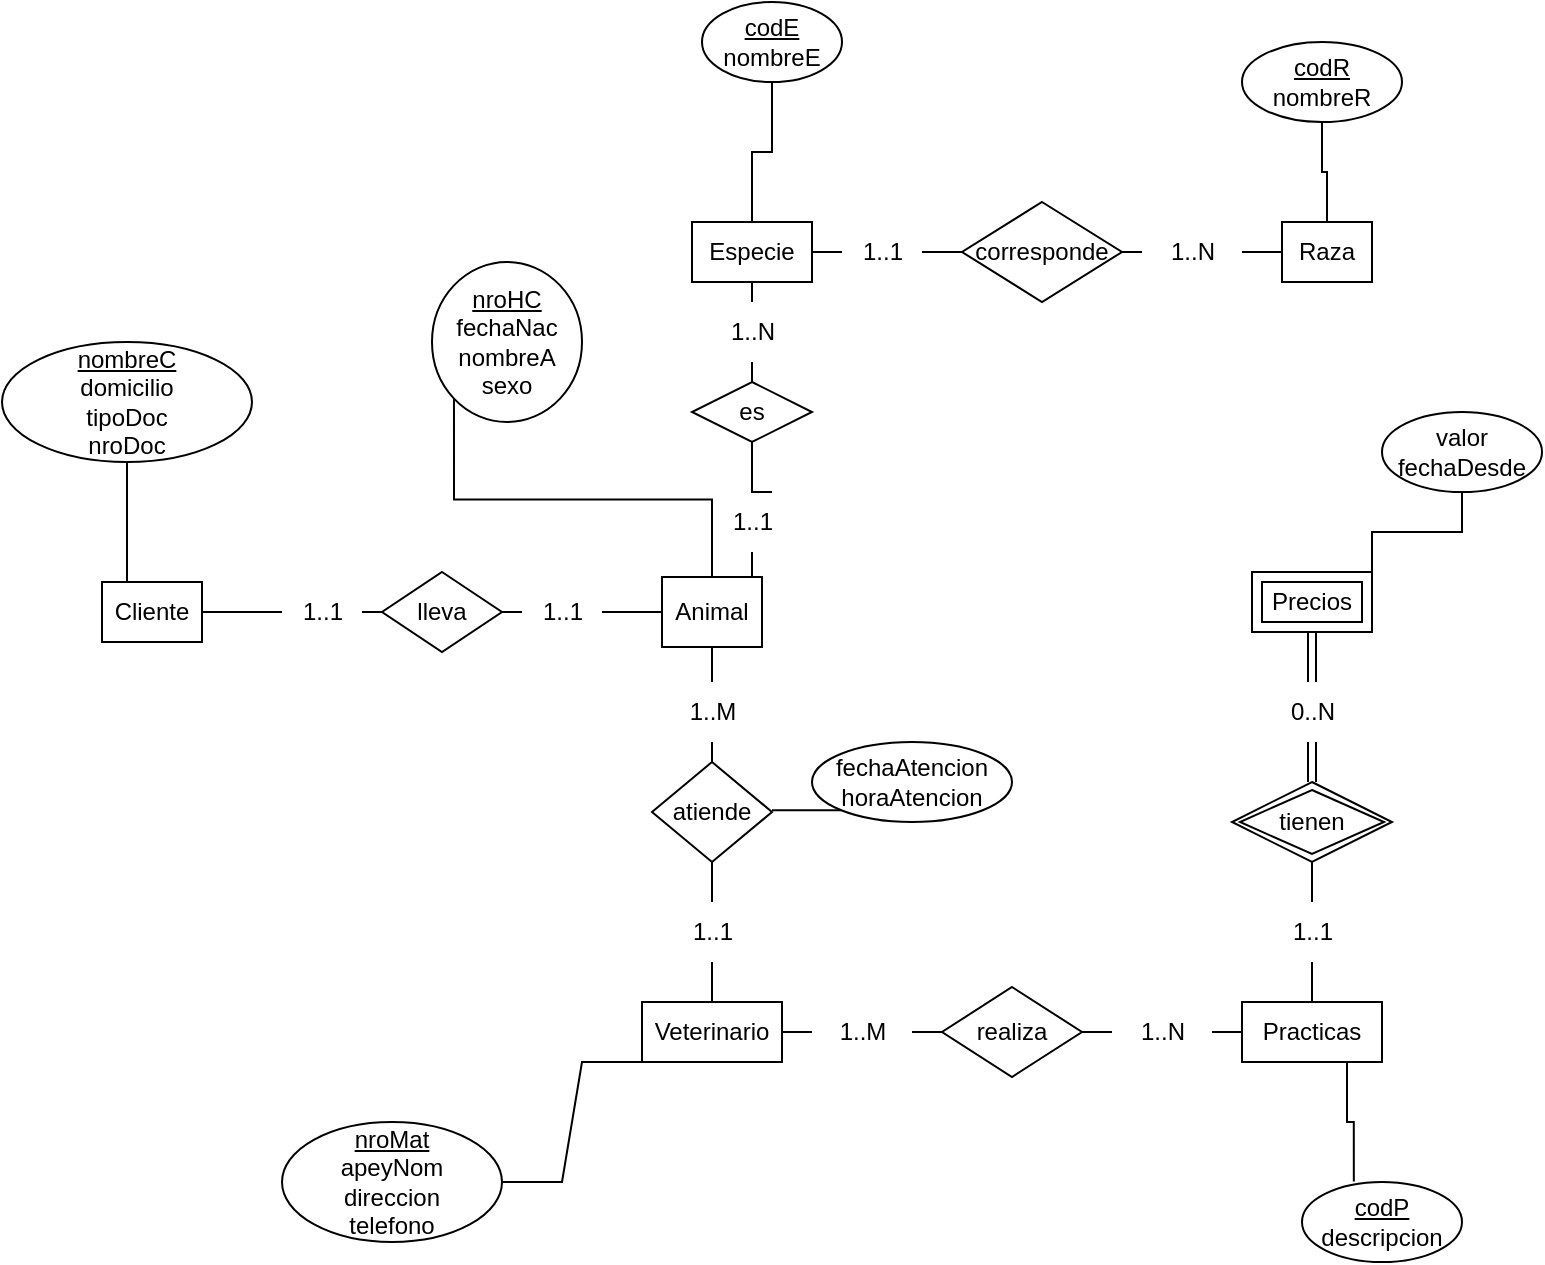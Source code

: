 <mxfile version="21.4.0" type="github">
  <diagram id="R2lEEEUBdFMjLlhIrx00" name="Page-1">
    <mxGraphModel dx="1050" dy="541" grid="1" gridSize="10" guides="1" tooltips="1" connect="1" arrows="1" fold="1" page="1" pageScale="1" pageWidth="850" pageHeight="1100" math="0" shadow="0" extFonts="Permanent Marker^https://fonts.googleapis.com/css?family=Permanent+Marker">
      <root>
        <mxCell id="0" />
        <mxCell id="1" parent="0" />
        <mxCell id="lNpmJh9hG0ic0y7PVuHL-33" style="edgeStyle=orthogonalEdgeStyle;rounded=0;orthogonalLoop=1;jettySize=auto;html=1;exitX=0.25;exitY=0;exitDx=0;exitDy=0;entryX=0.5;entryY=1;entryDx=0;entryDy=0;endArrow=none;endFill=0;" edge="1" parent="1" source="lNpmJh9hG0ic0y7PVuHL-1" target="lNpmJh9hG0ic0y7PVuHL-26">
          <mxGeometry relative="1" as="geometry" />
        </mxCell>
        <mxCell id="lNpmJh9hG0ic0y7PVuHL-1" value="Cliente" style="whiteSpace=wrap;html=1;align=center;" vertex="1" parent="1">
          <mxGeometry x="80" y="380" width="50" height="30" as="geometry" />
        </mxCell>
        <mxCell id="lNpmJh9hG0ic0y7PVuHL-31" style="edgeStyle=orthogonalEdgeStyle;rounded=0;orthogonalLoop=1;jettySize=auto;html=1;exitX=0.75;exitY=1;exitDx=0;exitDy=0;entryX=0.324;entryY=-0.005;entryDx=0;entryDy=0;entryPerimeter=0;endArrow=none;endFill=0;" edge="1" parent="1" source="lNpmJh9hG0ic0y7PVuHL-2" target="lNpmJh9hG0ic0y7PVuHL-30">
          <mxGeometry relative="1" as="geometry" />
        </mxCell>
        <mxCell id="lNpmJh9hG0ic0y7PVuHL-53" style="edgeStyle=orthogonalEdgeStyle;rounded=0;orthogonalLoop=1;jettySize=auto;html=1;exitX=0.5;exitY=0;exitDx=0;exitDy=0;entryX=0.5;entryY=1;entryDx=0;entryDy=0;endArrow=none;endFill=0;" edge="1" parent="1" source="lNpmJh9hG0ic0y7PVuHL-56" target="lNpmJh9hG0ic0y7PVuHL-52">
          <mxGeometry relative="1" as="geometry" />
        </mxCell>
        <mxCell id="lNpmJh9hG0ic0y7PVuHL-2" value="Practicas" style="whiteSpace=wrap;html=1;align=center;" vertex="1" parent="1">
          <mxGeometry x="650" y="590" width="70" height="30" as="geometry" />
        </mxCell>
        <mxCell id="lNpmJh9hG0ic0y7PVuHL-12" style="edgeStyle=orthogonalEdgeStyle;rounded=0;orthogonalLoop=1;jettySize=auto;html=1;exitX=0.5;exitY=1;exitDx=0;exitDy=0;entryX=0.5;entryY=0;entryDx=0;entryDy=0;endArrow=none;endFill=0;" edge="1" parent="1" source="lNpmJh9hG0ic0y7PVuHL-14" target="lNpmJh9hG0ic0y7PVuHL-11">
          <mxGeometry relative="1" as="geometry" />
        </mxCell>
        <mxCell id="lNpmJh9hG0ic0y7PVuHL-32" style="edgeStyle=orthogonalEdgeStyle;rounded=0;orthogonalLoop=1;jettySize=auto;html=1;exitX=0.5;exitY=0;exitDx=0;exitDy=0;entryX=0;entryY=1;entryDx=0;entryDy=0;endArrow=none;endFill=0;" edge="1" parent="1" source="lNpmJh9hG0ic0y7PVuHL-3" target="lNpmJh9hG0ic0y7PVuHL-27">
          <mxGeometry relative="1" as="geometry" />
        </mxCell>
        <mxCell id="lNpmJh9hG0ic0y7PVuHL-39" style="edgeStyle=orthogonalEdgeStyle;rounded=0;orthogonalLoop=1;jettySize=auto;html=1;exitX=0.75;exitY=0;exitDx=0;exitDy=0;entryX=0.5;entryY=1;entryDx=0;entryDy=0;endArrow=none;endFill=0;" edge="1" parent="1" source="lNpmJh9hG0ic0y7PVuHL-43" target="lNpmJh9hG0ic0y7PVuHL-38">
          <mxGeometry relative="1" as="geometry" />
        </mxCell>
        <mxCell id="lNpmJh9hG0ic0y7PVuHL-3" value="Animal" style="whiteSpace=wrap;html=1;align=center;" vertex="1" parent="1">
          <mxGeometry x="360" y="377.5" width="50" height="35" as="geometry" />
        </mxCell>
        <mxCell id="lNpmJh9hG0ic0y7PVuHL-20" style="edgeStyle=orthogonalEdgeStyle;rounded=0;orthogonalLoop=1;jettySize=auto;html=1;exitX=1;exitY=0.5;exitDx=0;exitDy=0;entryX=0;entryY=0.5;entryDx=0;entryDy=0;endArrow=none;endFill=0;" edge="1" parent="1" source="lNpmJh9hG0ic0y7PVuHL-22" target="lNpmJh9hG0ic0y7PVuHL-19">
          <mxGeometry relative="1" as="geometry" />
        </mxCell>
        <mxCell id="lNpmJh9hG0ic0y7PVuHL-29" style="edgeStyle=entityRelationEdgeStyle;rounded=0;orthogonalLoop=1;jettySize=auto;html=1;exitX=0;exitY=1;exitDx=0;exitDy=0;entryX=1;entryY=0.5;entryDx=0;entryDy=0;endArrow=none;endFill=0;" edge="1" parent="1" source="lNpmJh9hG0ic0y7PVuHL-4" target="lNpmJh9hG0ic0y7PVuHL-28">
          <mxGeometry relative="1" as="geometry" />
        </mxCell>
        <mxCell id="lNpmJh9hG0ic0y7PVuHL-4" value="Veterinario" style="whiteSpace=wrap;html=1;align=center;" vertex="1" parent="1">
          <mxGeometry x="350" y="590" width="70" height="30" as="geometry" />
        </mxCell>
        <mxCell id="lNpmJh9hG0ic0y7PVuHL-6" style="edgeStyle=orthogonalEdgeStyle;rounded=0;orthogonalLoop=1;jettySize=auto;html=1;exitX=0;exitY=0.5;exitDx=0;exitDy=0;endArrow=none;endFill=0;entryX=1;entryY=0.5;entryDx=0;entryDy=0;" edge="1" parent="1" source="lNpmJh9hG0ic0y7PVuHL-8" target="lNpmJh9hG0ic0y7PVuHL-1">
          <mxGeometry relative="1" as="geometry">
            <mxPoint x="180" y="400" as="targetPoint" />
          </mxGeometry>
        </mxCell>
        <mxCell id="lNpmJh9hG0ic0y7PVuHL-7" style="edgeStyle=orthogonalEdgeStyle;rounded=0;orthogonalLoop=1;jettySize=auto;html=1;exitX=1;exitY=0.5;exitDx=0;exitDy=0;entryX=0;entryY=0.5;entryDx=0;entryDy=0;endArrow=none;endFill=0;" edge="1" parent="1" source="lNpmJh9hG0ic0y7PVuHL-9" target="lNpmJh9hG0ic0y7PVuHL-3">
          <mxGeometry relative="1" as="geometry" />
        </mxCell>
        <mxCell id="lNpmJh9hG0ic0y7PVuHL-5" value="lleva" style="shape=rhombus;perimeter=rhombusPerimeter;whiteSpace=wrap;html=1;align=center;" vertex="1" parent="1">
          <mxGeometry x="220" y="375" width="60" height="40" as="geometry" />
        </mxCell>
        <mxCell id="lNpmJh9hG0ic0y7PVuHL-10" value="" style="edgeStyle=orthogonalEdgeStyle;rounded=0;orthogonalLoop=1;jettySize=auto;html=1;exitX=1;exitY=0.5;exitDx=0;exitDy=0;entryX=0;entryY=0.5;entryDx=0;entryDy=0;endArrow=none;endFill=0;" edge="1" parent="1" source="lNpmJh9hG0ic0y7PVuHL-5" target="lNpmJh9hG0ic0y7PVuHL-9">
          <mxGeometry relative="1" as="geometry">
            <mxPoint x="280" y="395" as="sourcePoint" />
            <mxPoint x="340" y="395" as="targetPoint" />
          </mxGeometry>
        </mxCell>
        <mxCell id="lNpmJh9hG0ic0y7PVuHL-9" value="1..1" style="text;html=1;align=center;verticalAlign=middle;resizable=0;points=[];autosize=1;strokeColor=none;fillColor=none;" vertex="1" parent="1">
          <mxGeometry x="290" y="380" width="40" height="30" as="geometry" />
        </mxCell>
        <mxCell id="lNpmJh9hG0ic0y7PVuHL-13" style="edgeStyle=orthogonalEdgeStyle;rounded=0;orthogonalLoop=1;jettySize=auto;html=1;exitX=0.5;exitY=1;exitDx=0;exitDy=0;entryX=0.5;entryY=0;entryDx=0;entryDy=0;endArrow=none;endFill=0;" edge="1" parent="1" source="lNpmJh9hG0ic0y7PVuHL-16" target="lNpmJh9hG0ic0y7PVuHL-4">
          <mxGeometry relative="1" as="geometry" />
        </mxCell>
        <mxCell id="lNpmJh9hG0ic0y7PVuHL-11" value="atiende" style="shape=rhombus;perimeter=rhombusPerimeter;whiteSpace=wrap;html=1;align=center;" vertex="1" parent="1">
          <mxGeometry x="355" y="470" width="60" height="50" as="geometry" />
        </mxCell>
        <mxCell id="lNpmJh9hG0ic0y7PVuHL-15" value="" style="edgeStyle=orthogonalEdgeStyle;rounded=0;orthogonalLoop=1;jettySize=auto;html=1;exitX=0.5;exitY=1;exitDx=0;exitDy=0;entryX=0.5;entryY=0;entryDx=0;entryDy=0;endArrow=none;endFill=0;" edge="1" parent="1" source="lNpmJh9hG0ic0y7PVuHL-3" target="lNpmJh9hG0ic0y7PVuHL-14">
          <mxGeometry relative="1" as="geometry">
            <mxPoint x="385" y="413" as="sourcePoint" />
            <mxPoint x="385" y="470" as="targetPoint" />
          </mxGeometry>
        </mxCell>
        <mxCell id="lNpmJh9hG0ic0y7PVuHL-14" value="1..M" style="text;html=1;align=center;verticalAlign=middle;resizable=0;points=[];autosize=1;strokeColor=none;fillColor=none;" vertex="1" parent="1">
          <mxGeometry x="360" y="430" width="50" height="30" as="geometry" />
        </mxCell>
        <mxCell id="lNpmJh9hG0ic0y7PVuHL-17" value="" style="edgeStyle=orthogonalEdgeStyle;rounded=0;orthogonalLoop=1;jettySize=auto;html=1;exitX=0.5;exitY=1;exitDx=0;exitDy=0;entryX=0.5;entryY=0;entryDx=0;entryDy=0;endArrow=none;endFill=0;" edge="1" parent="1" source="lNpmJh9hG0ic0y7PVuHL-11" target="lNpmJh9hG0ic0y7PVuHL-16">
          <mxGeometry relative="1" as="geometry">
            <mxPoint x="385" y="520" as="sourcePoint" />
            <mxPoint x="385" y="590" as="targetPoint" />
          </mxGeometry>
        </mxCell>
        <mxCell id="lNpmJh9hG0ic0y7PVuHL-16" value="1..1" style="text;html=1;align=center;verticalAlign=middle;resizable=0;points=[];autosize=1;strokeColor=none;fillColor=none;" vertex="1" parent="1">
          <mxGeometry x="365" y="540" width="40" height="30" as="geometry" />
        </mxCell>
        <mxCell id="lNpmJh9hG0ic0y7PVuHL-18" value="" style="edgeStyle=orthogonalEdgeStyle;rounded=0;orthogonalLoop=1;jettySize=auto;html=1;exitX=0;exitY=0.5;exitDx=0;exitDy=0;endArrow=none;endFill=0;entryX=1;entryY=0.5;entryDx=0;entryDy=0;" edge="1" parent="1" source="lNpmJh9hG0ic0y7PVuHL-5" target="lNpmJh9hG0ic0y7PVuHL-8">
          <mxGeometry relative="1" as="geometry">
            <mxPoint x="150" y="395" as="targetPoint" />
            <mxPoint x="220" y="395" as="sourcePoint" />
          </mxGeometry>
        </mxCell>
        <mxCell id="lNpmJh9hG0ic0y7PVuHL-8" value="1..1" style="text;html=1;align=center;verticalAlign=middle;resizable=0;points=[];autosize=1;strokeColor=none;fillColor=none;" vertex="1" parent="1">
          <mxGeometry x="170" y="380" width="40" height="30" as="geometry" />
        </mxCell>
        <mxCell id="lNpmJh9hG0ic0y7PVuHL-21" style="edgeStyle=orthogonalEdgeStyle;rounded=0;orthogonalLoop=1;jettySize=auto;html=1;exitX=1;exitY=0.5;exitDx=0;exitDy=0;entryX=0;entryY=0.5;entryDx=0;entryDy=0;endArrow=none;endFill=0;" edge="1" parent="1" source="lNpmJh9hG0ic0y7PVuHL-24" target="lNpmJh9hG0ic0y7PVuHL-2">
          <mxGeometry relative="1" as="geometry" />
        </mxCell>
        <mxCell id="lNpmJh9hG0ic0y7PVuHL-19" value="realiza" style="shape=rhombus;perimeter=rhombusPerimeter;whiteSpace=wrap;html=1;align=center;" vertex="1" parent="1">
          <mxGeometry x="500" y="582.5" width="70" height="45" as="geometry" />
        </mxCell>
        <mxCell id="lNpmJh9hG0ic0y7PVuHL-23" value="" style="edgeStyle=orthogonalEdgeStyle;rounded=0;orthogonalLoop=1;jettySize=auto;html=1;exitX=1;exitY=0.5;exitDx=0;exitDy=0;entryX=0;entryY=0.5;entryDx=0;entryDy=0;endArrow=none;endFill=0;" edge="1" parent="1" source="lNpmJh9hG0ic0y7PVuHL-4" target="lNpmJh9hG0ic0y7PVuHL-22">
          <mxGeometry relative="1" as="geometry">
            <mxPoint x="420" y="605" as="sourcePoint" />
            <mxPoint x="500" y="605" as="targetPoint" />
          </mxGeometry>
        </mxCell>
        <mxCell id="lNpmJh9hG0ic0y7PVuHL-22" value="1..M" style="text;html=1;align=center;verticalAlign=middle;resizable=0;points=[];autosize=1;strokeColor=none;fillColor=none;" vertex="1" parent="1">
          <mxGeometry x="435" y="590" width="50" height="30" as="geometry" />
        </mxCell>
        <mxCell id="lNpmJh9hG0ic0y7PVuHL-25" value="" style="edgeStyle=orthogonalEdgeStyle;rounded=0;orthogonalLoop=1;jettySize=auto;html=1;exitX=1;exitY=0.5;exitDx=0;exitDy=0;entryX=0;entryY=0.5;entryDx=0;entryDy=0;endArrow=none;endFill=0;" edge="1" parent="1" source="lNpmJh9hG0ic0y7PVuHL-19" target="lNpmJh9hG0ic0y7PVuHL-24">
          <mxGeometry relative="1" as="geometry">
            <mxPoint x="570" y="605" as="sourcePoint" />
            <mxPoint x="640" y="605" as="targetPoint" />
          </mxGeometry>
        </mxCell>
        <mxCell id="lNpmJh9hG0ic0y7PVuHL-24" value="1..N" style="text;html=1;align=center;verticalAlign=middle;resizable=0;points=[];autosize=1;strokeColor=none;fillColor=none;" vertex="1" parent="1">
          <mxGeometry x="585" y="590" width="50" height="30" as="geometry" />
        </mxCell>
        <mxCell id="lNpmJh9hG0ic0y7PVuHL-26" value="&lt;u&gt;nombreC&lt;/u&gt;&lt;br&gt;domicilio&lt;br&gt;tipoDoc&lt;br&gt;nroDoc" style="ellipse;whiteSpace=wrap;html=1;align=center;" vertex="1" parent="1">
          <mxGeometry x="30" y="260" width="125" height="60" as="geometry" />
        </mxCell>
        <mxCell id="lNpmJh9hG0ic0y7PVuHL-27" value="&lt;u&gt;nroHC&lt;/u&gt;&lt;br&gt;fechaNac&lt;br&gt;nombreA&lt;br&gt;sexo" style="ellipse;whiteSpace=wrap;html=1;align=center;" vertex="1" parent="1">
          <mxGeometry x="245" y="220" width="75" height="80" as="geometry" />
        </mxCell>
        <mxCell id="lNpmJh9hG0ic0y7PVuHL-28" value="&lt;u&gt;nroMat&lt;/u&gt;&lt;br&gt;apeyNom&lt;br&gt;direccion&lt;br&gt;telefono" style="ellipse;whiteSpace=wrap;html=1;align=center;" vertex="1" parent="1">
          <mxGeometry x="170" y="650" width="110" height="60" as="geometry" />
        </mxCell>
        <mxCell id="lNpmJh9hG0ic0y7PVuHL-30" value="&lt;u&gt;codP&lt;/u&gt;&lt;br&gt;descripcion" style="ellipse;whiteSpace=wrap;html=1;align=center;" vertex="1" parent="1">
          <mxGeometry x="680" y="680" width="80" height="40" as="geometry" />
        </mxCell>
        <mxCell id="lNpmJh9hG0ic0y7PVuHL-35" style="edgeStyle=orthogonalEdgeStyle;rounded=0;orthogonalLoop=1;jettySize=auto;html=1;exitX=0;exitY=1;exitDx=0;exitDy=0;entryX=1;entryY=0.5;entryDx=0;entryDy=0;endArrow=none;endFill=0;" edge="1" parent="1" source="lNpmJh9hG0ic0y7PVuHL-34" target="lNpmJh9hG0ic0y7PVuHL-11">
          <mxGeometry relative="1" as="geometry" />
        </mxCell>
        <mxCell id="lNpmJh9hG0ic0y7PVuHL-34" value="fechaAtencion&lt;br&gt;horaAtencion" style="ellipse;whiteSpace=wrap;html=1;align=center;" vertex="1" parent="1">
          <mxGeometry x="435" y="460" width="100" height="40" as="geometry" />
        </mxCell>
        <mxCell id="lNpmJh9hG0ic0y7PVuHL-47" style="edgeStyle=orthogonalEdgeStyle;rounded=0;orthogonalLoop=1;jettySize=auto;html=1;exitX=1;exitY=0.5;exitDx=0;exitDy=0;entryX=0;entryY=0.5;entryDx=0;entryDy=0;endArrow=none;endFill=0;" edge="1" parent="1" source="lNpmJh9hG0ic0y7PVuHL-46" target="lNpmJh9hG0ic0y7PVuHL-45">
          <mxGeometry relative="1" as="geometry" />
        </mxCell>
        <mxCell id="lNpmJh9hG0ic0y7PVuHL-66" style="edgeStyle=orthogonalEdgeStyle;rounded=0;orthogonalLoop=1;jettySize=auto;html=1;exitX=0.5;exitY=0;exitDx=0;exitDy=0;entryX=0.5;entryY=1;entryDx=0;entryDy=0;endArrow=none;endFill=0;" edge="1" parent="1" source="lNpmJh9hG0ic0y7PVuHL-36" target="lNpmJh9hG0ic0y7PVuHL-65">
          <mxGeometry relative="1" as="geometry" />
        </mxCell>
        <mxCell id="lNpmJh9hG0ic0y7PVuHL-36" value="Especie" style="whiteSpace=wrap;html=1;align=center;" vertex="1" parent="1">
          <mxGeometry x="375" y="200" width="60" height="30" as="geometry" />
        </mxCell>
        <mxCell id="lNpmJh9hG0ic0y7PVuHL-67" style="edgeStyle=orthogonalEdgeStyle;rounded=0;orthogonalLoop=1;jettySize=auto;html=1;exitX=0.5;exitY=0;exitDx=0;exitDy=0;entryX=0.5;entryY=1;entryDx=0;entryDy=0;endArrow=none;endFill=0;" edge="1" parent="1" source="lNpmJh9hG0ic0y7PVuHL-37" target="lNpmJh9hG0ic0y7PVuHL-64">
          <mxGeometry relative="1" as="geometry" />
        </mxCell>
        <mxCell id="lNpmJh9hG0ic0y7PVuHL-37" value="Raza" style="whiteSpace=wrap;html=1;align=center;" vertex="1" parent="1">
          <mxGeometry x="670" y="200" width="45" height="30" as="geometry" />
        </mxCell>
        <mxCell id="lNpmJh9hG0ic0y7PVuHL-40" style="edgeStyle=orthogonalEdgeStyle;rounded=0;orthogonalLoop=1;jettySize=auto;html=1;exitX=0.5;exitY=0;exitDx=0;exitDy=0;entryX=0.5;entryY=1;entryDx=0;entryDy=0;endArrow=none;endFill=0;" edge="1" parent="1" source="lNpmJh9hG0ic0y7PVuHL-41" target="lNpmJh9hG0ic0y7PVuHL-36">
          <mxGeometry relative="1" as="geometry" />
        </mxCell>
        <mxCell id="lNpmJh9hG0ic0y7PVuHL-38" value="es" style="shape=rhombus;perimeter=rhombusPerimeter;whiteSpace=wrap;html=1;align=center;" vertex="1" parent="1">
          <mxGeometry x="375" y="280" width="60" height="30" as="geometry" />
        </mxCell>
        <mxCell id="lNpmJh9hG0ic0y7PVuHL-42" value="" style="edgeStyle=orthogonalEdgeStyle;rounded=0;orthogonalLoop=1;jettySize=auto;html=1;exitX=0.5;exitY=0;exitDx=0;exitDy=0;entryX=0.5;entryY=1;entryDx=0;entryDy=0;endArrow=none;endFill=0;" edge="1" parent="1" source="lNpmJh9hG0ic0y7PVuHL-38" target="lNpmJh9hG0ic0y7PVuHL-41">
          <mxGeometry relative="1" as="geometry">
            <mxPoint x="405" y="280" as="sourcePoint" />
            <mxPoint x="405" y="230" as="targetPoint" />
          </mxGeometry>
        </mxCell>
        <mxCell id="lNpmJh9hG0ic0y7PVuHL-41" value="1..N" style="text;html=1;align=center;verticalAlign=middle;resizable=0;points=[];autosize=1;strokeColor=none;fillColor=none;" vertex="1" parent="1">
          <mxGeometry x="380" y="240" width="50" height="30" as="geometry" />
        </mxCell>
        <mxCell id="lNpmJh9hG0ic0y7PVuHL-44" value="" style="edgeStyle=orthogonalEdgeStyle;rounded=0;orthogonalLoop=1;jettySize=auto;html=1;exitX=0.75;exitY=0;exitDx=0;exitDy=0;entryX=0.5;entryY=1;entryDx=0;entryDy=0;endArrow=none;endFill=0;" edge="1" parent="1" source="lNpmJh9hG0ic0y7PVuHL-3" target="lNpmJh9hG0ic0y7PVuHL-43">
          <mxGeometry relative="1" as="geometry">
            <mxPoint x="398" y="378" as="sourcePoint" />
            <mxPoint x="405" y="330" as="targetPoint" />
          </mxGeometry>
        </mxCell>
        <mxCell id="lNpmJh9hG0ic0y7PVuHL-43" value="1..1" style="text;html=1;align=center;verticalAlign=middle;resizable=0;points=[];autosize=1;strokeColor=none;fillColor=none;" vertex="1" parent="1">
          <mxGeometry x="385" y="335" width="40" height="30" as="geometry" />
        </mxCell>
        <mxCell id="lNpmJh9hG0ic0y7PVuHL-50" style="edgeStyle=orthogonalEdgeStyle;rounded=0;orthogonalLoop=1;jettySize=auto;html=1;exitX=1;exitY=0.5;exitDx=0;exitDy=0;entryX=0;entryY=0.5;entryDx=0;entryDy=0;endArrow=none;endFill=0;" edge="1" parent="1" source="lNpmJh9hG0ic0y7PVuHL-49" target="lNpmJh9hG0ic0y7PVuHL-37">
          <mxGeometry relative="1" as="geometry" />
        </mxCell>
        <mxCell id="lNpmJh9hG0ic0y7PVuHL-45" value="corresponde" style="shape=rhombus;perimeter=rhombusPerimeter;whiteSpace=wrap;html=1;align=center;" vertex="1" parent="1">
          <mxGeometry x="510" y="190" width="80" height="50" as="geometry" />
        </mxCell>
        <mxCell id="lNpmJh9hG0ic0y7PVuHL-48" value="" style="edgeStyle=orthogonalEdgeStyle;rounded=0;orthogonalLoop=1;jettySize=auto;html=1;exitX=1;exitY=0.5;exitDx=0;exitDy=0;entryX=0;entryY=0.5;entryDx=0;entryDy=0;endArrow=none;endFill=0;" edge="1" parent="1" source="lNpmJh9hG0ic0y7PVuHL-36" target="lNpmJh9hG0ic0y7PVuHL-46">
          <mxGeometry relative="1" as="geometry">
            <mxPoint x="435" y="215" as="sourcePoint" />
            <mxPoint x="510" y="215" as="targetPoint" />
          </mxGeometry>
        </mxCell>
        <mxCell id="lNpmJh9hG0ic0y7PVuHL-46" value="1..1" style="text;html=1;align=center;verticalAlign=middle;resizable=0;points=[];autosize=1;strokeColor=none;fillColor=none;" vertex="1" parent="1">
          <mxGeometry x="450" y="200" width="40" height="30" as="geometry" />
        </mxCell>
        <mxCell id="lNpmJh9hG0ic0y7PVuHL-51" value="" style="edgeStyle=orthogonalEdgeStyle;rounded=0;orthogonalLoop=1;jettySize=auto;html=1;exitX=1;exitY=0.5;exitDx=0;exitDy=0;entryX=0;entryY=0.5;entryDx=0;entryDy=0;endArrow=none;endFill=0;" edge="1" parent="1" source="lNpmJh9hG0ic0y7PVuHL-45" target="lNpmJh9hG0ic0y7PVuHL-49">
          <mxGeometry relative="1" as="geometry">
            <mxPoint x="590" y="215" as="sourcePoint" />
            <mxPoint x="670" y="215" as="targetPoint" />
          </mxGeometry>
        </mxCell>
        <mxCell id="lNpmJh9hG0ic0y7PVuHL-49" value="1..N" style="text;html=1;align=center;verticalAlign=middle;resizable=0;points=[];autosize=1;strokeColor=none;fillColor=none;" vertex="1" parent="1">
          <mxGeometry x="600" y="200" width="50" height="30" as="geometry" />
        </mxCell>
        <mxCell id="lNpmJh9hG0ic0y7PVuHL-52" value="tienen" style="shape=rhombus;double=1;perimeter=rhombusPerimeter;whiteSpace=wrap;html=1;align=center;" vertex="1" parent="1">
          <mxGeometry x="645" y="480" width="80" height="40" as="geometry" />
        </mxCell>
        <mxCell id="lNpmJh9hG0ic0y7PVuHL-62" style="edgeStyle=orthogonalEdgeStyle;rounded=0;orthogonalLoop=1;jettySize=auto;html=1;exitX=1;exitY=0;exitDx=0;exitDy=0;endArrow=none;endFill=0;" edge="1" parent="1" source="lNpmJh9hG0ic0y7PVuHL-54" target="lNpmJh9hG0ic0y7PVuHL-60">
          <mxGeometry relative="1" as="geometry" />
        </mxCell>
        <mxCell id="lNpmJh9hG0ic0y7PVuHL-54" value="Precios" style="shape=ext;margin=3;double=1;whiteSpace=wrap;html=1;align=center;" vertex="1" parent="1">
          <mxGeometry x="655" y="375" width="60" height="30" as="geometry" />
        </mxCell>
        <mxCell id="lNpmJh9hG0ic0y7PVuHL-57" value="" style="edgeStyle=orthogonalEdgeStyle;rounded=0;orthogonalLoop=1;jettySize=auto;html=1;exitX=0.5;exitY=0;exitDx=0;exitDy=0;entryX=0.5;entryY=1;entryDx=0;entryDy=0;endArrow=none;endFill=0;" edge="1" parent="1" source="lNpmJh9hG0ic0y7PVuHL-2" target="lNpmJh9hG0ic0y7PVuHL-56">
          <mxGeometry relative="1" as="geometry">
            <mxPoint x="685" y="590" as="sourcePoint" />
            <mxPoint x="685" y="520" as="targetPoint" />
          </mxGeometry>
        </mxCell>
        <mxCell id="lNpmJh9hG0ic0y7PVuHL-56" value="1..1" style="text;html=1;align=center;verticalAlign=middle;resizable=0;points=[];autosize=1;strokeColor=none;fillColor=none;" vertex="1" parent="1">
          <mxGeometry x="665" y="540" width="40" height="30" as="geometry" />
        </mxCell>
        <mxCell id="lNpmJh9hG0ic0y7PVuHL-60" value="valor&lt;br&gt;fechaDesde" style="ellipse;whiteSpace=wrap;html=1;align=center;" vertex="1" parent="1">
          <mxGeometry x="720" y="295" width="80" height="40" as="geometry" />
        </mxCell>
        <mxCell id="lNpmJh9hG0ic0y7PVuHL-64" value="&lt;u&gt;codR&lt;/u&gt;&lt;br&gt;nombreR" style="ellipse;whiteSpace=wrap;html=1;align=center;" vertex="1" parent="1">
          <mxGeometry x="650" y="110" width="80" height="40" as="geometry" />
        </mxCell>
        <mxCell id="lNpmJh9hG0ic0y7PVuHL-65" value="&lt;u&gt;codE&lt;/u&gt;&lt;br&gt;nombreE" style="ellipse;whiteSpace=wrap;html=1;align=center;" vertex="1" parent="1">
          <mxGeometry x="380" y="90" width="70" height="40" as="geometry" />
        </mxCell>
        <mxCell id="lNpmJh9hG0ic0y7PVuHL-68" value="" style="shape=link;html=1;rounded=0;entryX=0.5;entryY=1;entryDx=0;entryDy=0;exitX=0.5;exitY=0;exitDx=0;exitDy=0;" edge="1" parent="1" source="lNpmJh9hG0ic0y7PVuHL-69" target="lNpmJh9hG0ic0y7PVuHL-54">
          <mxGeometry width="100" relative="1" as="geometry">
            <mxPoint x="370" y="490" as="sourcePoint" />
            <mxPoint x="470" y="490" as="targetPoint" />
          </mxGeometry>
        </mxCell>
        <mxCell id="lNpmJh9hG0ic0y7PVuHL-70" value="" style="shape=link;html=1;rounded=0;entryX=0.5;entryY=1;entryDx=0;entryDy=0;exitX=0.5;exitY=0;exitDx=0;exitDy=0;" edge="1" parent="1" source="lNpmJh9hG0ic0y7PVuHL-52" target="lNpmJh9hG0ic0y7PVuHL-69">
          <mxGeometry width="100" relative="1" as="geometry">
            <mxPoint x="685" y="480" as="sourcePoint" />
            <mxPoint x="685" y="405" as="targetPoint" />
          </mxGeometry>
        </mxCell>
        <mxCell id="lNpmJh9hG0ic0y7PVuHL-69" value="0..N" style="text;html=1;align=center;verticalAlign=middle;resizable=0;points=[];autosize=1;strokeColor=none;fillColor=none;" vertex="1" parent="1">
          <mxGeometry x="660" y="430" width="50" height="30" as="geometry" />
        </mxCell>
      </root>
    </mxGraphModel>
  </diagram>
</mxfile>

